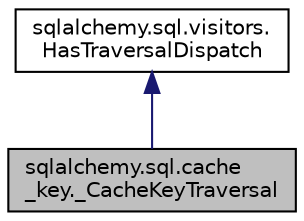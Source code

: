 digraph "sqlalchemy.sql.cache_key._CacheKeyTraversal"
{
 // LATEX_PDF_SIZE
  edge [fontname="Helvetica",fontsize="10",labelfontname="Helvetica",labelfontsize="10"];
  node [fontname="Helvetica",fontsize="10",shape=record];
  Node1 [label="sqlalchemy.sql.cache\l_key._CacheKeyTraversal",height=0.2,width=0.4,color="black", fillcolor="grey75", style="filled", fontcolor="black",tooltip=" "];
  Node2 -> Node1 [dir="back",color="midnightblue",fontsize="10",style="solid",fontname="Helvetica"];
  Node2 [label="sqlalchemy.sql.visitors.\lHasTraversalDispatch",height=0.2,width=0.4,color="black", fillcolor="white", style="filled",URL="$classsqlalchemy_1_1sql_1_1visitors_1_1HasTraversalDispatch.html",tooltip=" "];
}
